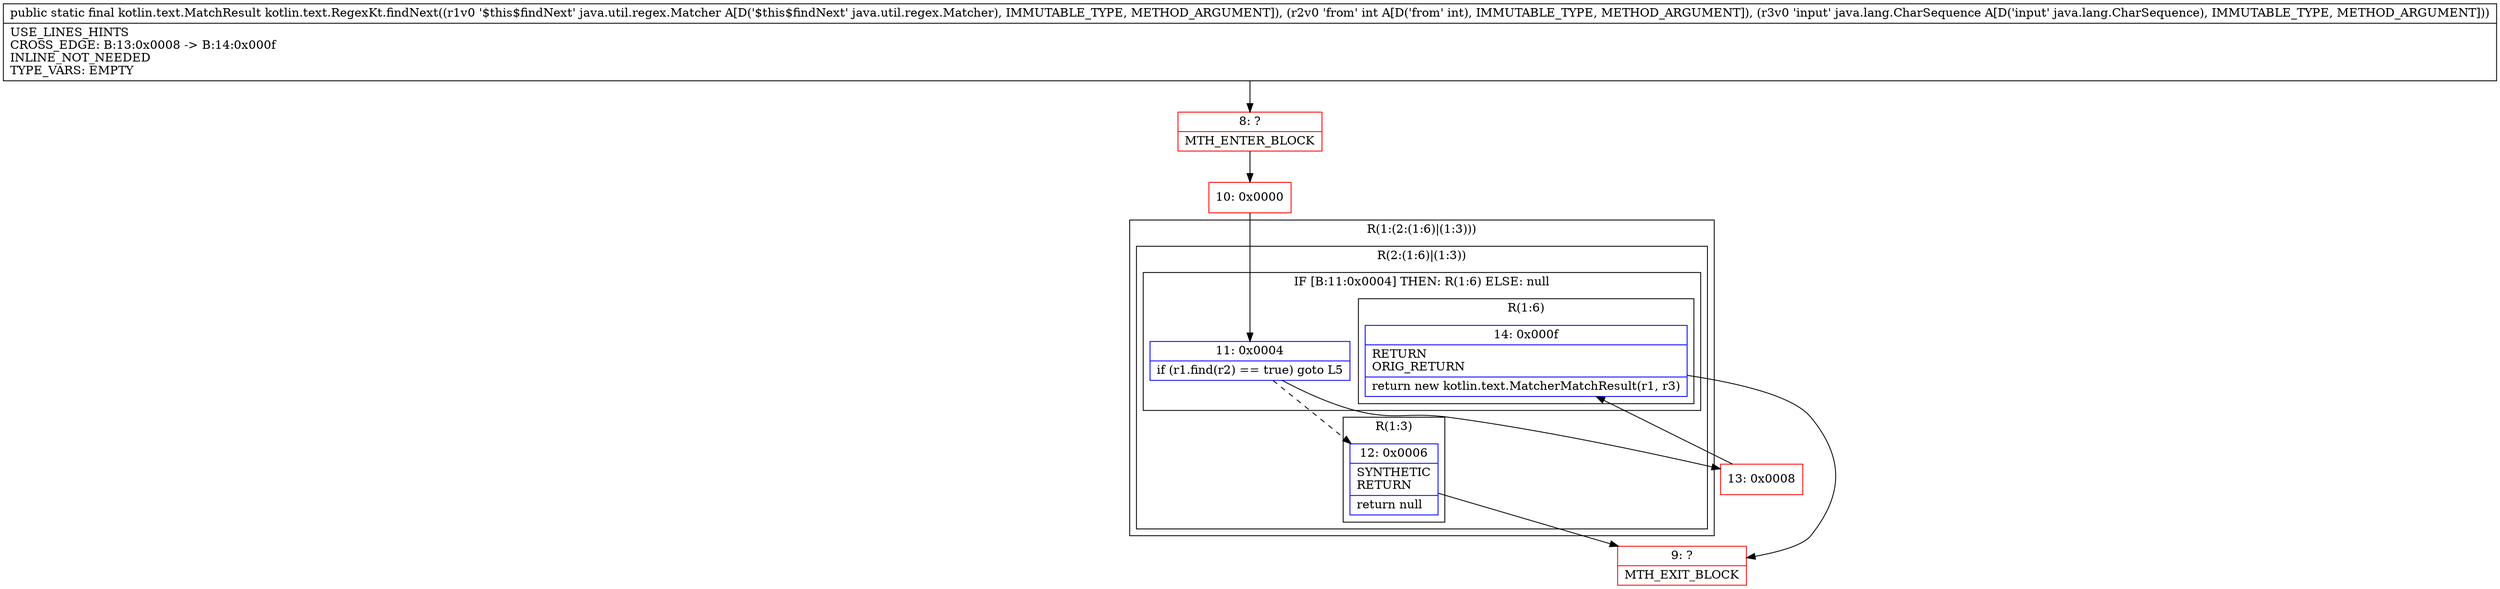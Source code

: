 digraph "CFG forkotlin.text.RegexKt.findNext(Ljava\/util\/regex\/Matcher;ILjava\/lang\/CharSequence;)Lkotlin\/text\/MatchResult;" {
subgraph cluster_Region_693131558 {
label = "R(1:(2:(1:6)|(1:3)))";
node [shape=record,color=blue];
subgraph cluster_Region_1198086446 {
label = "R(2:(1:6)|(1:3))";
node [shape=record,color=blue];
subgraph cluster_IfRegion_1676757522 {
label = "IF [B:11:0x0004] THEN: R(1:6) ELSE: null";
node [shape=record,color=blue];
Node_11 [shape=record,label="{11\:\ 0x0004|if (r1.find(r2) == true) goto L5\l}"];
subgraph cluster_Region_1759296245 {
label = "R(1:6)";
node [shape=record,color=blue];
Node_14 [shape=record,label="{14\:\ 0x000f|RETURN\lORIG_RETURN\l|return new kotlin.text.MatcherMatchResult(r1, r3)\l}"];
}
}
subgraph cluster_Region_1131300769 {
label = "R(1:3)";
node [shape=record,color=blue];
Node_12 [shape=record,label="{12\:\ 0x0006|SYNTHETIC\lRETURN\l|return null\l}"];
}
}
}
Node_8 [shape=record,color=red,label="{8\:\ ?|MTH_ENTER_BLOCK\l}"];
Node_10 [shape=record,color=red,label="{10\:\ 0x0000}"];
Node_9 [shape=record,color=red,label="{9\:\ ?|MTH_EXIT_BLOCK\l}"];
Node_13 [shape=record,color=red,label="{13\:\ 0x0008}"];
MethodNode[shape=record,label="{public static final kotlin.text.MatchResult kotlin.text.RegexKt.findNext((r1v0 '$this$findNext' java.util.regex.Matcher A[D('$this$findNext' java.util.regex.Matcher), IMMUTABLE_TYPE, METHOD_ARGUMENT]), (r2v0 'from' int A[D('from' int), IMMUTABLE_TYPE, METHOD_ARGUMENT]), (r3v0 'input' java.lang.CharSequence A[D('input' java.lang.CharSequence), IMMUTABLE_TYPE, METHOD_ARGUMENT]))  | USE_LINES_HINTS\lCROSS_EDGE: B:13:0x0008 \-\> B:14:0x000f\lINLINE_NOT_NEEDED\lTYPE_VARS: EMPTY\l}"];
MethodNode -> Node_8;Node_11 -> Node_12[style=dashed];
Node_11 -> Node_13;
Node_14 -> Node_9;
Node_12 -> Node_9;
Node_8 -> Node_10;
Node_10 -> Node_11;
Node_13 -> Node_14;
}

